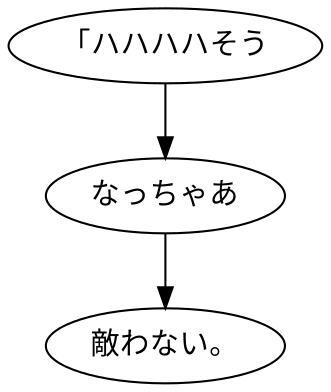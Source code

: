 digraph graph6013 {
	node0 [label="「ハハハハそう"];
	node1 [label="なっちゃあ"];
	node2 [label="敵わない。"];
	node0 -> node1;
	node1 -> node2;
}
